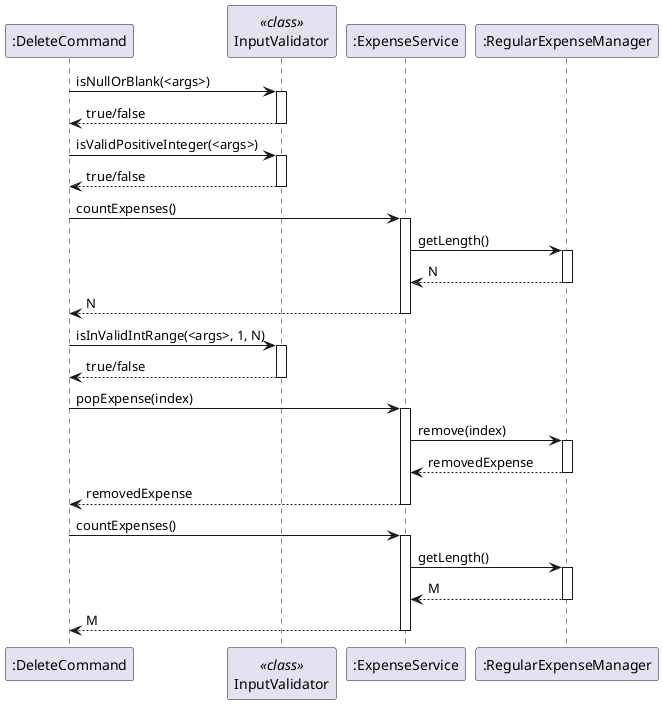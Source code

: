 @startuml delete

participant ":DeleteCommand" as DeleteCmd
participant "InputValidator" as Validator <<class>>
participant ":ExpenseService" as ExpenseSvc
participant ":RegularExpenseManager" as RegExpMgr

DeleteCmd -> Validator : isNullOrBlank(<args>)
activate Validator
Validator --> DeleteCmd : true/false
deactivate Validator

DeleteCmd -> Validator : isValidPositiveInteger(<args>)
activate Validator
Validator --> DeleteCmd : true/false
deactivate Validator

DeleteCmd -> ExpenseSvc : countExpenses()
activate ExpenseSvc
ExpenseSvc -> RegExpMgr : getLength()
activate RegExpMgr
RegExpMgr --> ExpenseSvc : N
deactivate RegExpMgr
ExpenseSvc --> DeleteCmd : N
deactivate ExpenseSvc

DeleteCmd -> Validator : isInValidIntRange(<args>, 1, N)
activate Validator
Validator --> DeleteCmd : true/false
deactivate Validator

DeleteCmd -> ExpenseSvc : popExpense(index)
activate ExpenseSvc
ExpenseSvc -> RegExpMgr : remove(index)
activate RegExpMgr
RegExpMgr --> ExpenseSvc : removedExpense
deactivate RegExpMgr
ExpenseSvc --> DeleteCmd : removedExpense
deactivate ExpenseSvc

DeleteCmd -> ExpenseSvc : countExpenses()
activate ExpenseSvc
ExpenseSvc -> RegExpMgr : getLength()
activate RegExpMgr
RegExpMgr --> ExpenseSvc : M
deactivate RegExpMgr
ExpenseSvc --> DeleteCmd : M
deactivate ExpenseSvc

@enduml
